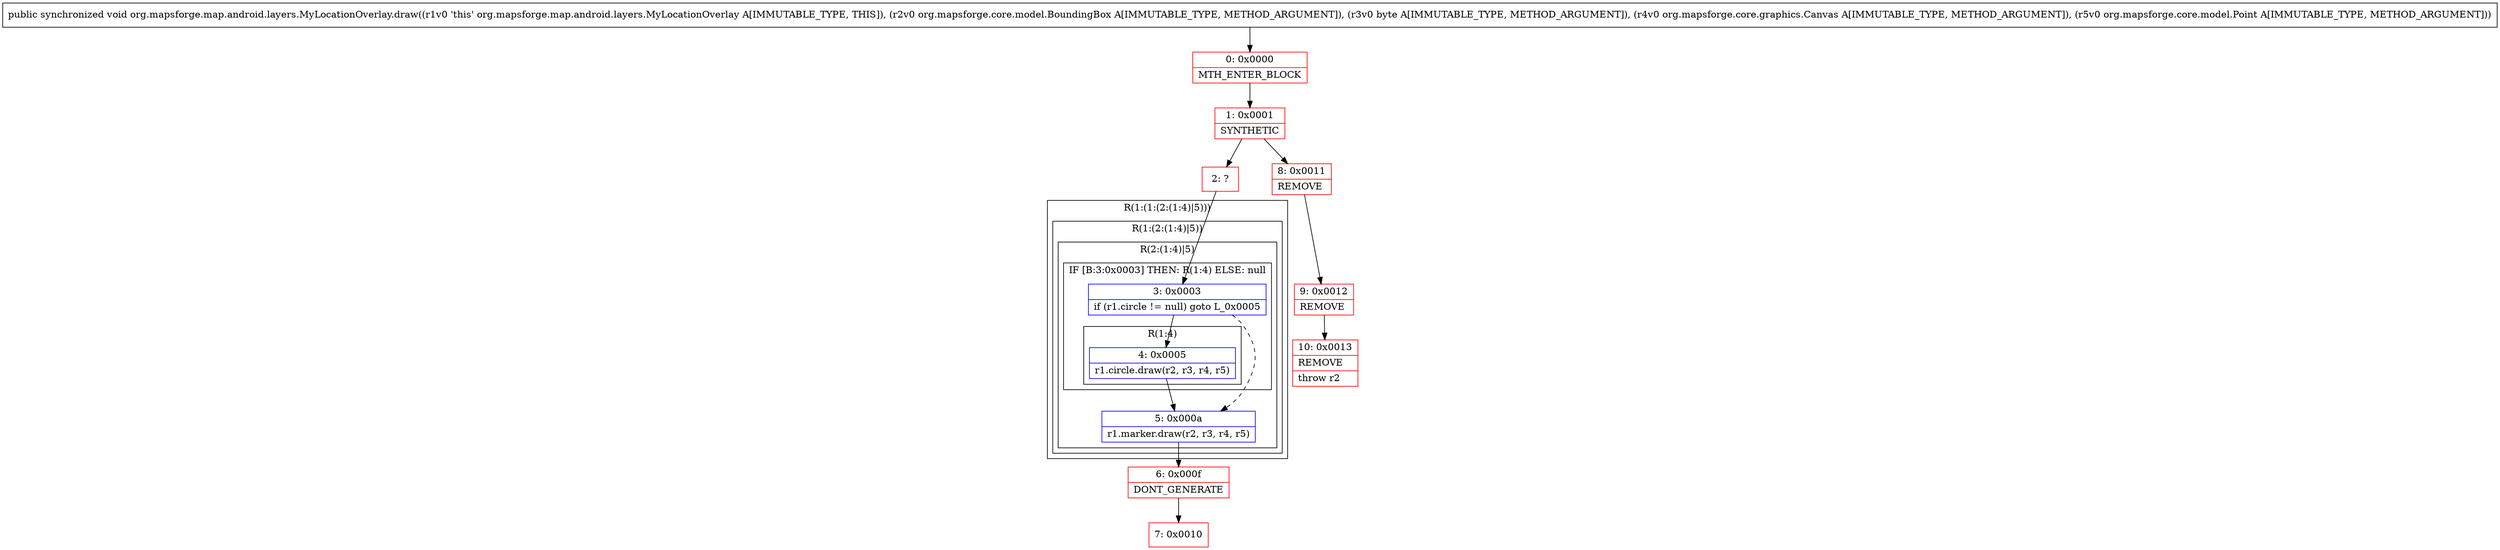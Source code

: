 digraph "CFG fororg.mapsforge.map.android.layers.MyLocationOverlay.draw(Lorg\/mapsforge\/core\/model\/BoundingBox;BLorg\/mapsforge\/core\/graphics\/Canvas;Lorg\/mapsforge\/core\/model\/Point;)V" {
subgraph cluster_Region_927878040 {
label = "R(1:(1:(2:(1:4)|5)))";
node [shape=record,color=blue];
subgraph cluster_Region_1897608311 {
label = "R(1:(2:(1:4)|5))";
node [shape=record,color=blue];
subgraph cluster_Region_1098973887 {
label = "R(2:(1:4)|5)";
node [shape=record,color=blue];
subgraph cluster_IfRegion_584018619 {
label = "IF [B:3:0x0003] THEN: R(1:4) ELSE: null";
node [shape=record,color=blue];
Node_3 [shape=record,label="{3\:\ 0x0003|if (r1.circle != null) goto L_0x0005\l}"];
subgraph cluster_Region_1729689585 {
label = "R(1:4)";
node [shape=record,color=blue];
Node_4 [shape=record,label="{4\:\ 0x0005|r1.circle.draw(r2, r3, r4, r5)\l}"];
}
}
Node_5 [shape=record,label="{5\:\ 0x000a|r1.marker.draw(r2, r3, r4, r5)\l}"];
}
}
}
Node_0 [shape=record,color=red,label="{0\:\ 0x0000|MTH_ENTER_BLOCK\l}"];
Node_1 [shape=record,color=red,label="{1\:\ 0x0001|SYNTHETIC\l}"];
Node_2 [shape=record,color=red,label="{2\:\ ?}"];
Node_6 [shape=record,color=red,label="{6\:\ 0x000f|DONT_GENERATE\l}"];
Node_7 [shape=record,color=red,label="{7\:\ 0x0010}"];
Node_8 [shape=record,color=red,label="{8\:\ 0x0011|REMOVE\l}"];
Node_9 [shape=record,color=red,label="{9\:\ 0x0012|REMOVE\l}"];
Node_10 [shape=record,color=red,label="{10\:\ 0x0013|REMOVE\l|throw r2\l}"];
MethodNode[shape=record,label="{public synchronized void org.mapsforge.map.android.layers.MyLocationOverlay.draw((r1v0 'this' org.mapsforge.map.android.layers.MyLocationOverlay A[IMMUTABLE_TYPE, THIS]), (r2v0 org.mapsforge.core.model.BoundingBox A[IMMUTABLE_TYPE, METHOD_ARGUMENT]), (r3v0 byte A[IMMUTABLE_TYPE, METHOD_ARGUMENT]), (r4v0 org.mapsforge.core.graphics.Canvas A[IMMUTABLE_TYPE, METHOD_ARGUMENT]), (r5v0 org.mapsforge.core.model.Point A[IMMUTABLE_TYPE, METHOD_ARGUMENT])) }"];
MethodNode -> Node_0;
Node_3 -> Node_4;
Node_3 -> Node_5[style=dashed];
Node_4 -> Node_5;
Node_5 -> Node_6;
Node_0 -> Node_1;
Node_1 -> Node_2;
Node_1 -> Node_8;
Node_2 -> Node_3;
Node_6 -> Node_7;
Node_8 -> Node_9;
Node_9 -> Node_10;
}

